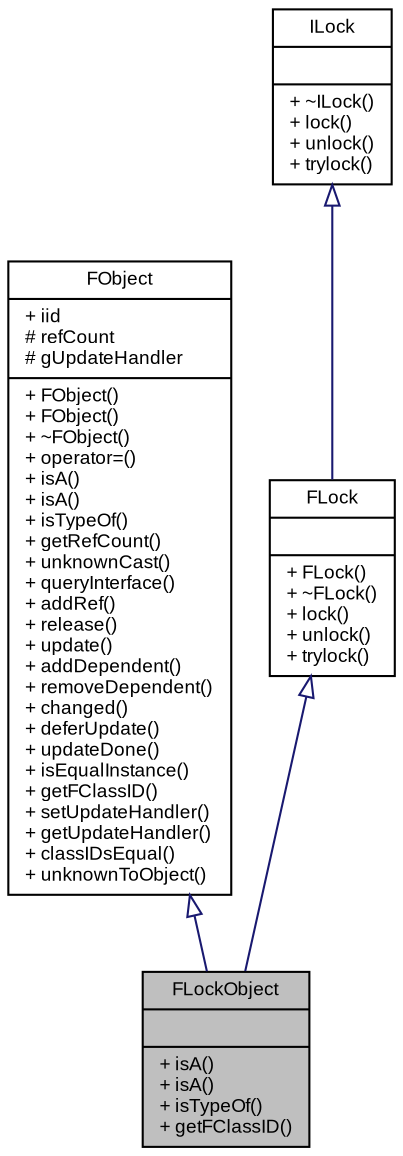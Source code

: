 digraph G
{
  bgcolor="transparent";
  edge [fontname="Arial",fontsize="9",labelfontname="Arial",labelfontsize="9"];
  node [fontname="Arial",fontsize="9",shape=record];
  Node1 [label="{FLockObject\n||+ isA()\l+ isA()\l+ isTypeOf()\l+ getFClassID()\l}",height=0.2,width=0.4,color="black", fillcolor="grey75", style="filled" fontcolor="black"];
  Node2 -> Node1 [dir=back,color="midnightblue",fontsize="9",style="solid",arrowtail="empty",fontname="Arial"];
  Node2 [label="{FObject\n|+ iid\l# refCount\l# gUpdateHandler\l|+ FObject()\l+ FObject()\l+ ~FObject()\l+ operator=()\l+ isA()\l+ isA()\l+ isTypeOf()\l+ getRefCount()\l+ unknownCast()\l+ queryInterface()\l+ addRef()\l+ release()\l+ update()\l+ addDependent()\l+ removeDependent()\l+ changed()\l+ deferUpdate()\l+ updateDone()\l+ isEqualInstance()\l+ getFClassID()\l+ setUpdateHandler()\l+ getUpdateHandler()\l+ classIDsEqual()\l+ unknownToObject()\l}",height=0.2,width=0.4,color="black",URL="$classSteinberg_1_1FObject.html",tooltip="Implements FUnknown and IDependent."];
  Node3 -> Node1 [dir=back,color="midnightblue",fontsize="9",style="solid",arrowtail="empty",fontname="Arial"];
  Node3 [label="{FLock\n||+ FLock()\l+ ~FLock()\l+ lock()\l+ unlock()\l+ trylock()\l}",height=0.2,width=0.4,color="black",URL="$classSteinberg_1_1FLock.html",tooltip="FLock declaration."];
  Node4 -> Node3 [dir=back,color="midnightblue",fontsize="9",style="solid",arrowtail="empty",fontname="Arial"];
  Node4 [label="{ILock\n||+ ~ILock()\l+ lock()\l+ unlock()\l+ trylock()\l}",height=0.2,width=0.4,color="black",URL="$structSteinberg_1_1ILock.html",tooltip="Lock interface declaration."];
}
